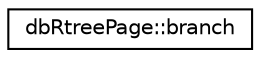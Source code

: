 digraph "Graphical Class Hierarchy"
{
 // INTERACTIVE_SVG=YES
 // LATEX_PDF_SIZE
  edge [fontname="Helvetica",fontsize="10",labelfontname="Helvetica",labelfontsize="10"];
  node [fontname="Helvetica",fontsize="10",shape=record];
  rankdir="LR";
  Node0 [label="dbRtreePage::branch",height=0.2,width=0.4,color="black", fillcolor="white", style="filled",URL="$structdbRtreePage_1_1branch.html",tooltip=" "];
}
